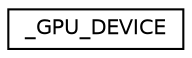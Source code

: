 digraph "Graphical Class Hierarchy"
{
 // LATEX_PDF_SIZE
  edge [fontname="Helvetica",fontsize="10",labelfontname="Helvetica",labelfontsize="10"];
  node [fontname="Helvetica",fontsize="10",shape=record];
  rankdir="LR";
  Node0 [label="_GPU_DEVICE",height=0.2,width=0.4,color="black", fillcolor="white", style="filled",URL="$struct___g_p_u___d_e_v_i_c_e.html",tooltip=" "];
}
